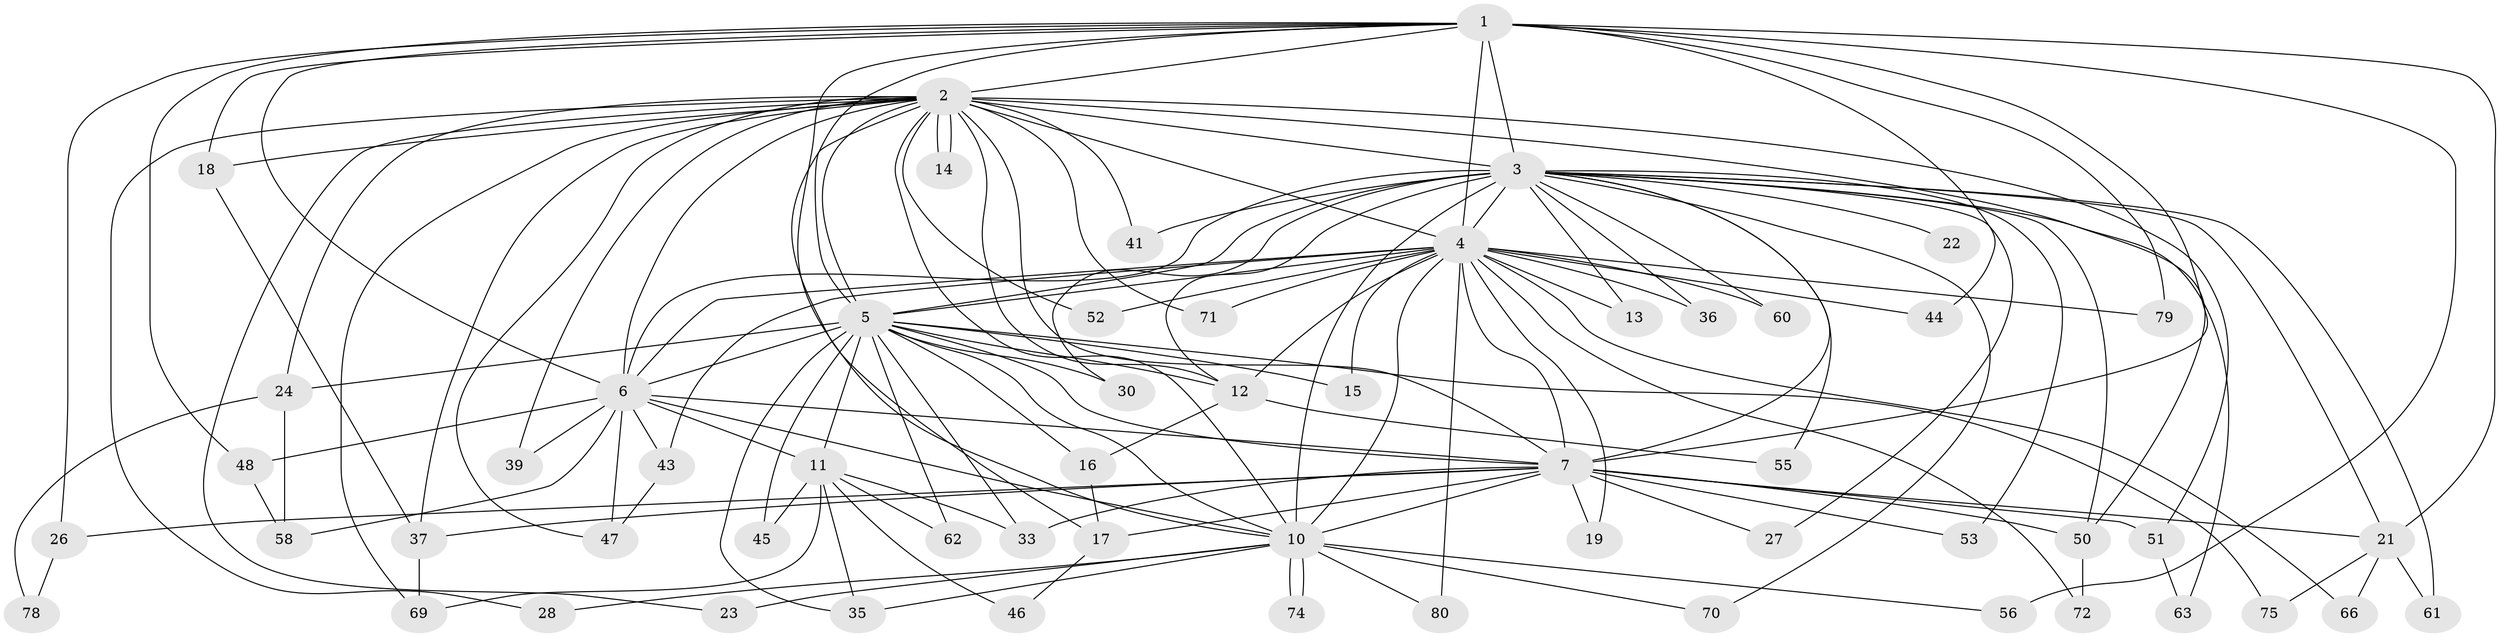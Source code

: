 // Generated by graph-tools (version 1.1) at 2025/23/03/03/25 07:23:40]
// undirected, 58 vertices, 138 edges
graph export_dot {
graph [start="1"]
  node [color=gray90,style=filled];
  1 [super="+54"];
  2 [super="+64"];
  3 [super="+8"];
  4 [super="+29"];
  5 [super="+73"];
  6 [super="+34"];
  7 [super="+9"];
  10 [super="+38"];
  11 [super="+20"];
  12 [super="+31"];
  13;
  14;
  15;
  16;
  17 [super="+25"];
  18;
  19;
  21 [super="+32"];
  22;
  23;
  24 [super="+68"];
  26;
  27;
  28;
  30;
  33 [super="+76"];
  35 [super="+42"];
  36;
  37 [super="+40"];
  39;
  41 [super="+57"];
  43;
  44;
  45;
  46;
  47 [super="+49"];
  48;
  50 [super="+65"];
  51 [super="+59"];
  52;
  53;
  55;
  56 [super="+67"];
  58;
  60;
  61;
  62;
  63;
  66;
  69 [super="+77"];
  70;
  71;
  72;
  74;
  75;
  78;
  79;
  80;
  1 -- 2 [weight=2];
  1 -- 3 [weight=2];
  1 -- 4;
  1 -- 5;
  1 -- 6;
  1 -- 7 [weight=2];
  1 -- 10;
  1 -- 18;
  1 -- 26;
  1 -- 44;
  1 -- 48;
  1 -- 56 [weight=2];
  1 -- 79;
  1 -- 21;
  2 -- 3 [weight=3];
  2 -- 4 [weight=2];
  2 -- 5;
  2 -- 6 [weight=2];
  2 -- 7 [weight=2];
  2 -- 10;
  2 -- 12;
  2 -- 14;
  2 -- 14;
  2 -- 17;
  2 -- 18;
  2 -- 23;
  2 -- 24;
  2 -- 28;
  2 -- 37;
  2 -- 39;
  2 -- 41;
  2 -- 50;
  2 -- 51;
  2 -- 52;
  2 -- 71;
  2 -- 47;
  2 -- 69;
  3 -- 4 [weight=2];
  3 -- 5 [weight=2];
  3 -- 6 [weight=2];
  3 -- 7 [weight=4];
  3 -- 10 [weight=2];
  3 -- 13;
  3 -- 21;
  3 -- 27;
  3 -- 41 [weight=2];
  3 -- 53;
  3 -- 60;
  3 -- 63;
  3 -- 70;
  3 -- 36;
  3 -- 12;
  3 -- 22;
  3 -- 55;
  3 -- 61;
  3 -- 30;
  3 -- 50;
  4 -- 5;
  4 -- 6;
  4 -- 7 [weight=2];
  4 -- 10;
  4 -- 13;
  4 -- 15;
  4 -- 19;
  4 -- 36;
  4 -- 43;
  4 -- 44;
  4 -- 52;
  4 -- 60;
  4 -- 66;
  4 -- 71;
  4 -- 72;
  4 -- 79;
  4 -- 80;
  4 -- 12;
  5 -- 6;
  5 -- 7 [weight=2];
  5 -- 10;
  5 -- 11;
  5 -- 15;
  5 -- 16;
  5 -- 24;
  5 -- 30;
  5 -- 33;
  5 -- 35;
  5 -- 45;
  5 -- 62;
  5 -- 75;
  5 -- 12;
  6 -- 7 [weight=2];
  6 -- 10;
  6 -- 11;
  6 -- 39;
  6 -- 43;
  6 -- 47;
  6 -- 48;
  6 -- 58;
  7 -- 10 [weight=3];
  7 -- 27;
  7 -- 33;
  7 -- 50;
  7 -- 19;
  7 -- 51 [weight=2];
  7 -- 21;
  7 -- 53;
  7 -- 26;
  7 -- 17;
  7 -- 37;
  10 -- 23;
  10 -- 28;
  10 -- 56;
  10 -- 70;
  10 -- 74;
  10 -- 74;
  10 -- 80;
  10 -- 35;
  11 -- 33;
  11 -- 35;
  11 -- 69;
  11 -- 62;
  11 -- 45;
  11 -- 46;
  12 -- 16;
  12 -- 55;
  16 -- 17;
  17 -- 46;
  18 -- 37;
  21 -- 61;
  21 -- 66;
  21 -- 75;
  24 -- 58;
  24 -- 78;
  26 -- 78;
  37 -- 69;
  43 -- 47;
  48 -- 58;
  50 -- 72;
  51 -- 63;
}
